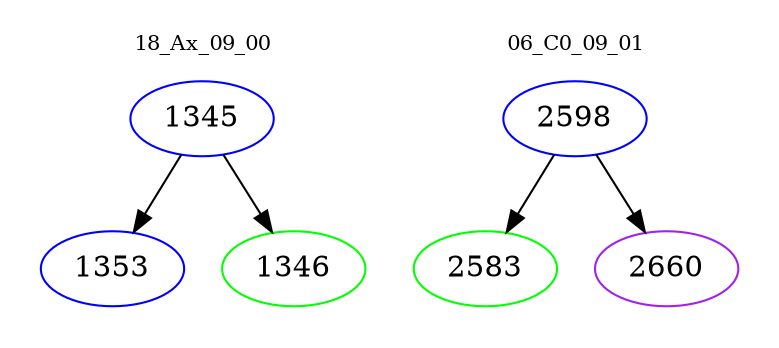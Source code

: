 digraph{
subgraph cluster_0 {
color = white
label = "18_Ax_09_00";
fontsize=10;
T0_1345 [label="1345", color="blue"]
T0_1345 -> T0_1353 [color="black"]
T0_1353 [label="1353", color="blue"]
T0_1345 -> T0_1346 [color="black"]
T0_1346 [label="1346", color="green"]
}
subgraph cluster_1 {
color = white
label = "06_C0_09_01";
fontsize=10;
T1_2598 [label="2598", color="blue"]
T1_2598 -> T1_2583 [color="black"]
T1_2583 [label="2583", color="green"]
T1_2598 -> T1_2660 [color="black"]
T1_2660 [label="2660", color="purple"]
}
}
